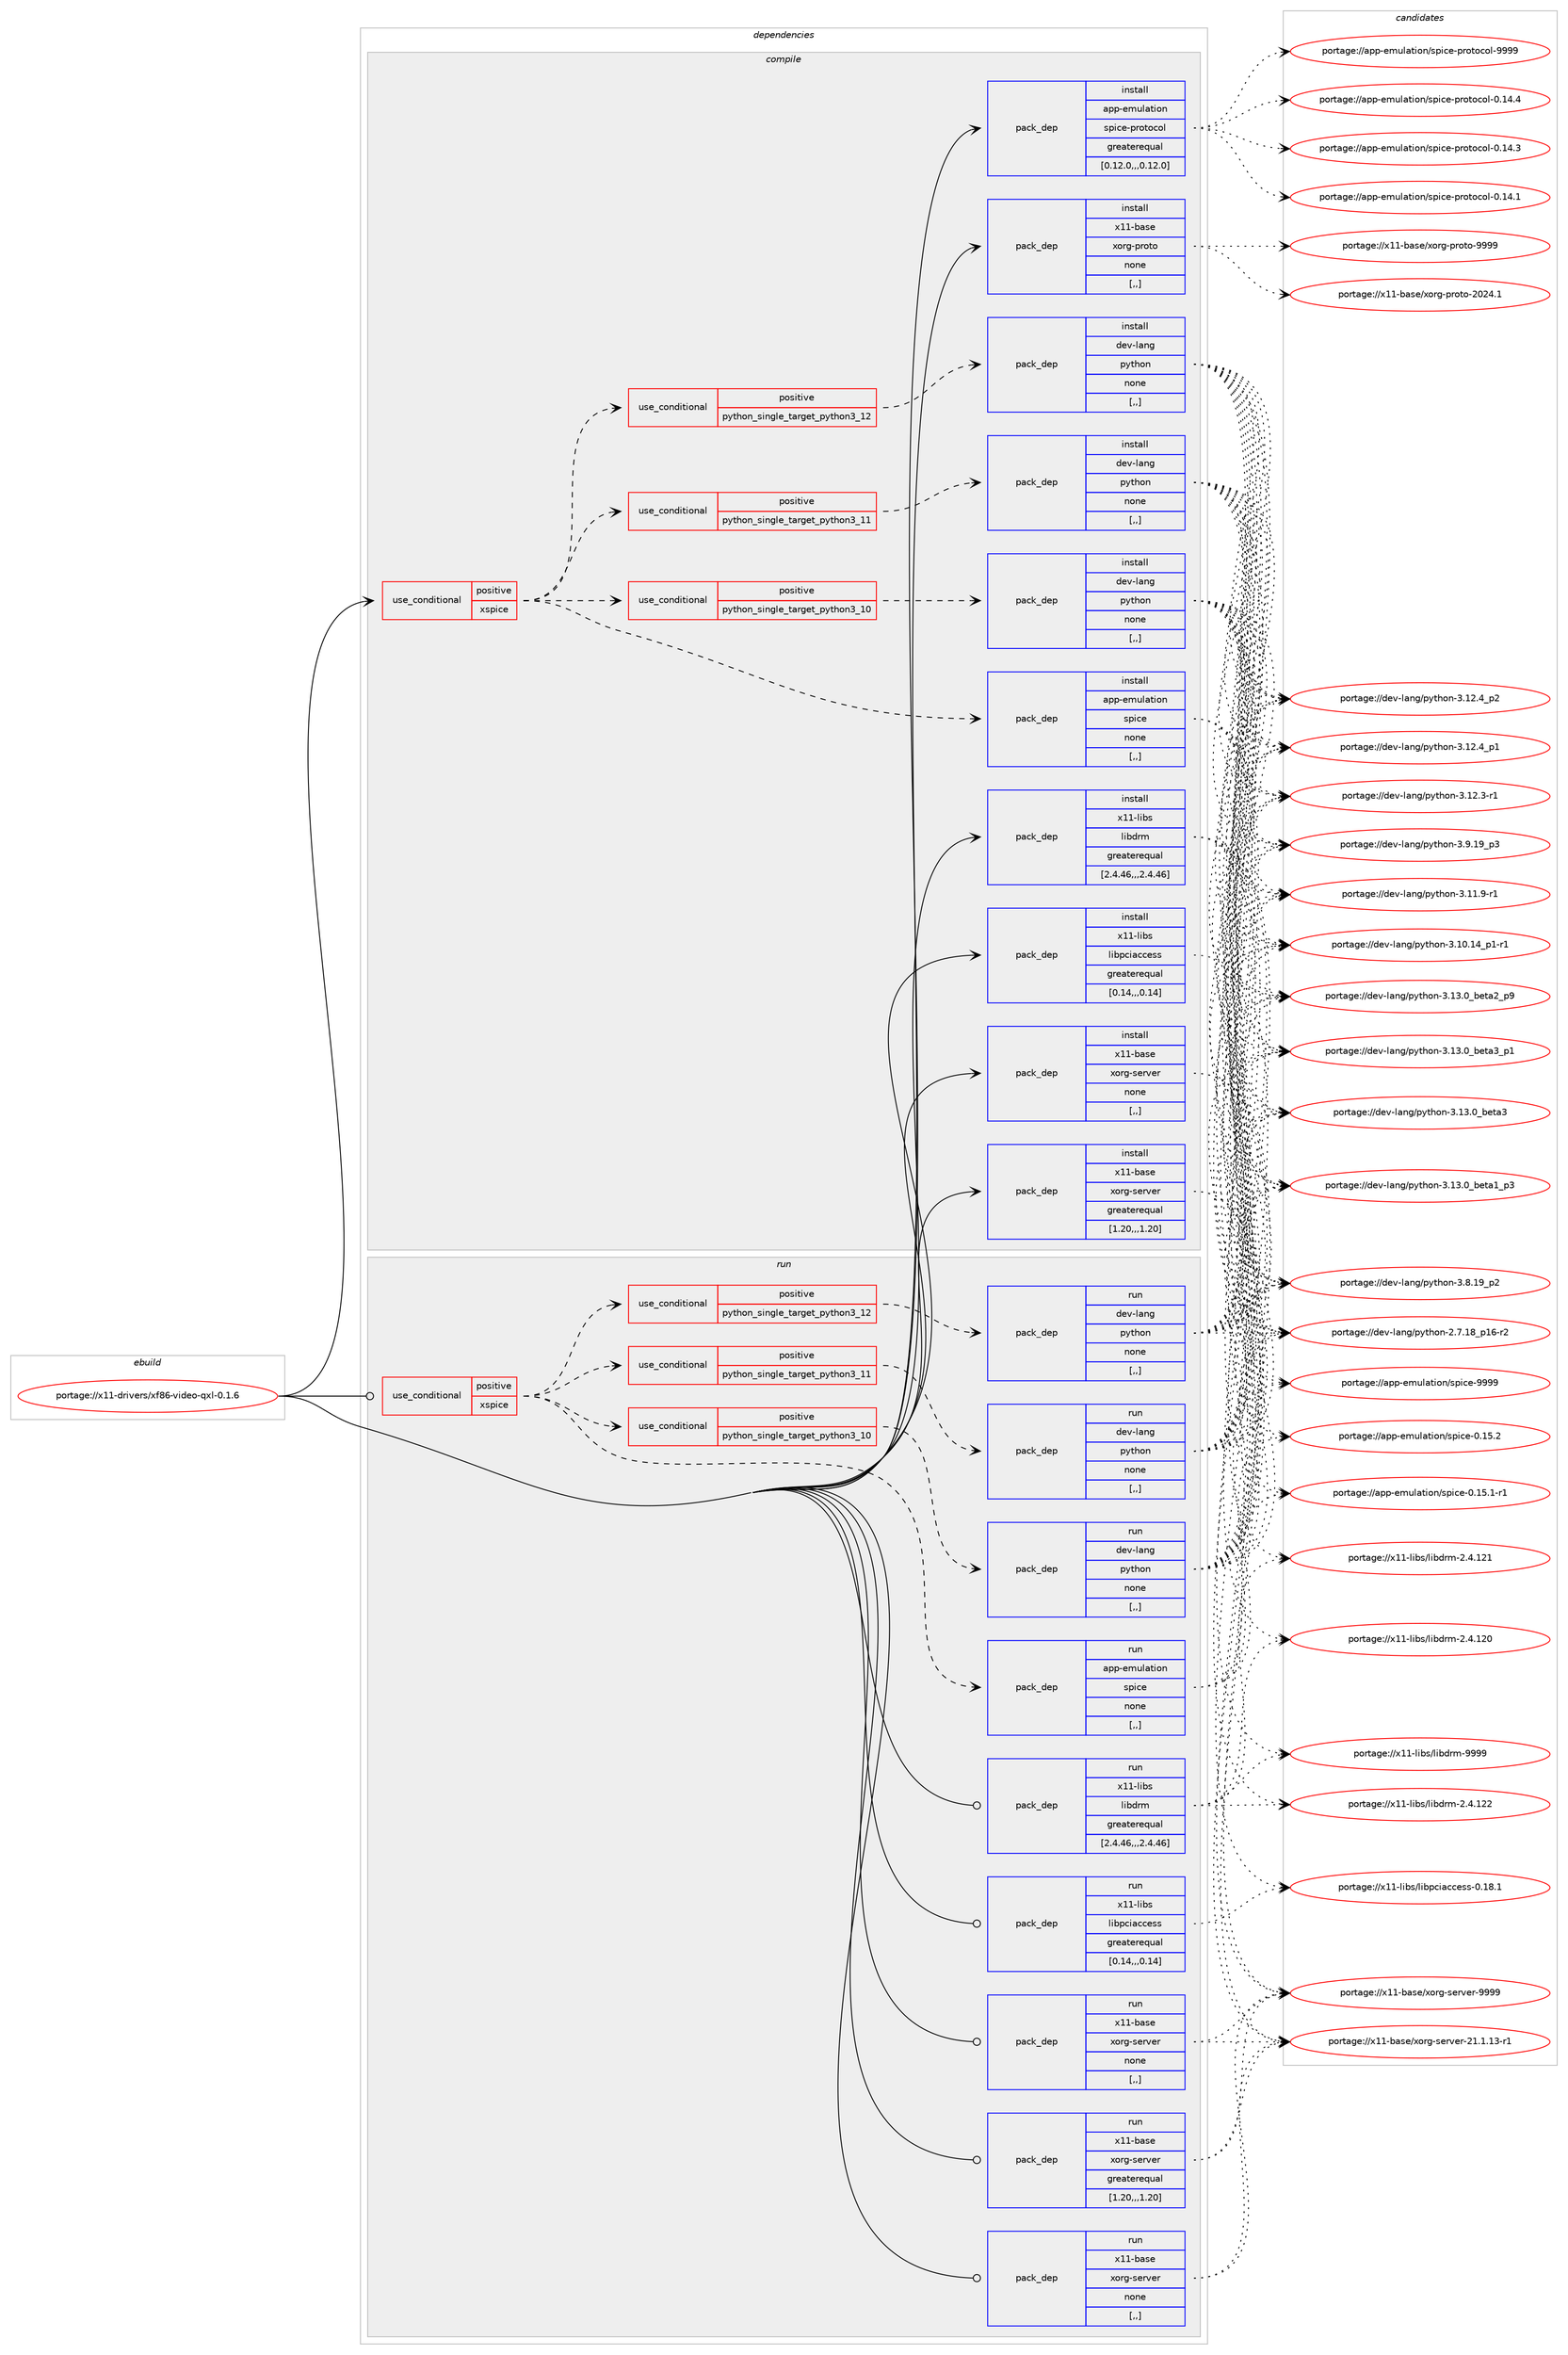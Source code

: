 digraph prolog {

# *************
# Graph options
# *************

newrank=true;
concentrate=true;
compound=true;
graph [rankdir=LR,fontname=Helvetica,fontsize=10,ranksep=1.5];#, ranksep=2.5, nodesep=0.2];
edge  [arrowhead=vee];
node  [fontname=Helvetica,fontsize=10];

# **********
# The ebuild
# **********

subgraph cluster_leftcol {
color=gray;
label=<<i>ebuild</i>>;
id [label="portage://x11-drivers/xf86-video-qxl-0.1.6", color=red, width=4, href="../x11-drivers/xf86-video-qxl-0.1.6.svg"];
}

# ****************
# The dependencies
# ****************

subgraph cluster_midcol {
color=gray;
label=<<i>dependencies</i>>;
subgraph cluster_compile {
fillcolor="#eeeeee";
style=filled;
label=<<i>compile</i>>;
subgraph cond120797 {
dependency454348 [label=<<TABLE BORDER="0" CELLBORDER="1" CELLSPACING="0" CELLPADDING="4"><TR><TD ROWSPAN="3" CELLPADDING="10">use_conditional</TD></TR><TR><TD>positive</TD></TR><TR><TD>xspice</TD></TR></TABLE>>, shape=none, color=red];
subgraph pack330185 {
dependency454349 [label=<<TABLE BORDER="0" CELLBORDER="1" CELLSPACING="0" CELLPADDING="4" WIDTH="220"><TR><TD ROWSPAN="6" CELLPADDING="30">pack_dep</TD></TR><TR><TD WIDTH="110">install</TD></TR><TR><TD>app-emulation</TD></TR><TR><TD>spice</TD></TR><TR><TD>none</TD></TR><TR><TD>[,,]</TD></TR></TABLE>>, shape=none, color=blue];
}
dependency454348:e -> dependency454349:w [weight=20,style="dashed",arrowhead="vee"];
subgraph cond120798 {
dependency454350 [label=<<TABLE BORDER="0" CELLBORDER="1" CELLSPACING="0" CELLPADDING="4"><TR><TD ROWSPAN="3" CELLPADDING="10">use_conditional</TD></TR><TR><TD>positive</TD></TR><TR><TD>python_single_target_python3_10</TD></TR></TABLE>>, shape=none, color=red];
subgraph pack330186 {
dependency454351 [label=<<TABLE BORDER="0" CELLBORDER="1" CELLSPACING="0" CELLPADDING="4" WIDTH="220"><TR><TD ROWSPAN="6" CELLPADDING="30">pack_dep</TD></TR><TR><TD WIDTH="110">install</TD></TR><TR><TD>dev-lang</TD></TR><TR><TD>python</TD></TR><TR><TD>none</TD></TR><TR><TD>[,,]</TD></TR></TABLE>>, shape=none, color=blue];
}
dependency454350:e -> dependency454351:w [weight=20,style="dashed",arrowhead="vee"];
}
dependency454348:e -> dependency454350:w [weight=20,style="dashed",arrowhead="vee"];
subgraph cond120799 {
dependency454352 [label=<<TABLE BORDER="0" CELLBORDER="1" CELLSPACING="0" CELLPADDING="4"><TR><TD ROWSPAN="3" CELLPADDING="10">use_conditional</TD></TR><TR><TD>positive</TD></TR><TR><TD>python_single_target_python3_11</TD></TR></TABLE>>, shape=none, color=red];
subgraph pack330187 {
dependency454353 [label=<<TABLE BORDER="0" CELLBORDER="1" CELLSPACING="0" CELLPADDING="4" WIDTH="220"><TR><TD ROWSPAN="6" CELLPADDING="30">pack_dep</TD></TR><TR><TD WIDTH="110">install</TD></TR><TR><TD>dev-lang</TD></TR><TR><TD>python</TD></TR><TR><TD>none</TD></TR><TR><TD>[,,]</TD></TR></TABLE>>, shape=none, color=blue];
}
dependency454352:e -> dependency454353:w [weight=20,style="dashed",arrowhead="vee"];
}
dependency454348:e -> dependency454352:w [weight=20,style="dashed",arrowhead="vee"];
subgraph cond120800 {
dependency454354 [label=<<TABLE BORDER="0" CELLBORDER="1" CELLSPACING="0" CELLPADDING="4"><TR><TD ROWSPAN="3" CELLPADDING="10">use_conditional</TD></TR><TR><TD>positive</TD></TR><TR><TD>python_single_target_python3_12</TD></TR></TABLE>>, shape=none, color=red];
subgraph pack330188 {
dependency454355 [label=<<TABLE BORDER="0" CELLBORDER="1" CELLSPACING="0" CELLPADDING="4" WIDTH="220"><TR><TD ROWSPAN="6" CELLPADDING="30">pack_dep</TD></TR><TR><TD WIDTH="110">install</TD></TR><TR><TD>dev-lang</TD></TR><TR><TD>python</TD></TR><TR><TD>none</TD></TR><TR><TD>[,,]</TD></TR></TABLE>>, shape=none, color=blue];
}
dependency454354:e -> dependency454355:w [weight=20,style="dashed",arrowhead="vee"];
}
dependency454348:e -> dependency454354:w [weight=20,style="dashed",arrowhead="vee"];
}
id:e -> dependency454348:w [weight=20,style="solid",arrowhead="vee"];
subgraph pack330189 {
dependency454356 [label=<<TABLE BORDER="0" CELLBORDER="1" CELLSPACING="0" CELLPADDING="4" WIDTH="220"><TR><TD ROWSPAN="6" CELLPADDING="30">pack_dep</TD></TR><TR><TD WIDTH="110">install</TD></TR><TR><TD>app-emulation</TD></TR><TR><TD>spice-protocol</TD></TR><TR><TD>greaterequal</TD></TR><TR><TD>[0.12.0,,,0.12.0]</TD></TR></TABLE>>, shape=none, color=blue];
}
id:e -> dependency454356:w [weight=20,style="solid",arrowhead="vee"];
subgraph pack330190 {
dependency454357 [label=<<TABLE BORDER="0" CELLBORDER="1" CELLSPACING="0" CELLPADDING="4" WIDTH="220"><TR><TD ROWSPAN="6" CELLPADDING="30">pack_dep</TD></TR><TR><TD WIDTH="110">install</TD></TR><TR><TD>x11-base</TD></TR><TR><TD>xorg-proto</TD></TR><TR><TD>none</TD></TR><TR><TD>[,,]</TD></TR></TABLE>>, shape=none, color=blue];
}
id:e -> dependency454357:w [weight=20,style="solid",arrowhead="vee"];
subgraph pack330191 {
dependency454358 [label=<<TABLE BORDER="0" CELLBORDER="1" CELLSPACING="0" CELLPADDING="4" WIDTH="220"><TR><TD ROWSPAN="6" CELLPADDING="30">pack_dep</TD></TR><TR><TD WIDTH="110">install</TD></TR><TR><TD>x11-base</TD></TR><TR><TD>xorg-server</TD></TR><TR><TD>greaterequal</TD></TR><TR><TD>[1.20,,,1.20]</TD></TR></TABLE>>, shape=none, color=blue];
}
id:e -> dependency454358:w [weight=20,style="solid",arrowhead="vee"];
subgraph pack330192 {
dependency454359 [label=<<TABLE BORDER="0" CELLBORDER="1" CELLSPACING="0" CELLPADDING="4" WIDTH="220"><TR><TD ROWSPAN="6" CELLPADDING="30">pack_dep</TD></TR><TR><TD WIDTH="110">install</TD></TR><TR><TD>x11-base</TD></TR><TR><TD>xorg-server</TD></TR><TR><TD>none</TD></TR><TR><TD>[,,]</TD></TR></TABLE>>, shape=none, color=blue];
}
id:e -> dependency454359:w [weight=20,style="solid",arrowhead="vee"];
subgraph pack330193 {
dependency454360 [label=<<TABLE BORDER="0" CELLBORDER="1" CELLSPACING="0" CELLPADDING="4" WIDTH="220"><TR><TD ROWSPAN="6" CELLPADDING="30">pack_dep</TD></TR><TR><TD WIDTH="110">install</TD></TR><TR><TD>x11-libs</TD></TR><TR><TD>libdrm</TD></TR><TR><TD>greaterequal</TD></TR><TR><TD>[2.4.46,,,2.4.46]</TD></TR></TABLE>>, shape=none, color=blue];
}
id:e -> dependency454360:w [weight=20,style="solid",arrowhead="vee"];
subgraph pack330194 {
dependency454361 [label=<<TABLE BORDER="0" CELLBORDER="1" CELLSPACING="0" CELLPADDING="4" WIDTH="220"><TR><TD ROWSPAN="6" CELLPADDING="30">pack_dep</TD></TR><TR><TD WIDTH="110">install</TD></TR><TR><TD>x11-libs</TD></TR><TR><TD>libpciaccess</TD></TR><TR><TD>greaterequal</TD></TR><TR><TD>[0.14,,,0.14]</TD></TR></TABLE>>, shape=none, color=blue];
}
id:e -> dependency454361:w [weight=20,style="solid",arrowhead="vee"];
}
subgraph cluster_compileandrun {
fillcolor="#eeeeee";
style=filled;
label=<<i>compile and run</i>>;
}
subgraph cluster_run {
fillcolor="#eeeeee";
style=filled;
label=<<i>run</i>>;
subgraph cond120801 {
dependency454362 [label=<<TABLE BORDER="0" CELLBORDER="1" CELLSPACING="0" CELLPADDING="4"><TR><TD ROWSPAN="3" CELLPADDING="10">use_conditional</TD></TR><TR><TD>positive</TD></TR><TR><TD>xspice</TD></TR></TABLE>>, shape=none, color=red];
subgraph pack330195 {
dependency454363 [label=<<TABLE BORDER="0" CELLBORDER="1" CELLSPACING="0" CELLPADDING="4" WIDTH="220"><TR><TD ROWSPAN="6" CELLPADDING="30">pack_dep</TD></TR><TR><TD WIDTH="110">run</TD></TR><TR><TD>app-emulation</TD></TR><TR><TD>spice</TD></TR><TR><TD>none</TD></TR><TR><TD>[,,]</TD></TR></TABLE>>, shape=none, color=blue];
}
dependency454362:e -> dependency454363:w [weight=20,style="dashed",arrowhead="vee"];
subgraph cond120802 {
dependency454364 [label=<<TABLE BORDER="0" CELLBORDER="1" CELLSPACING="0" CELLPADDING="4"><TR><TD ROWSPAN="3" CELLPADDING="10">use_conditional</TD></TR><TR><TD>positive</TD></TR><TR><TD>python_single_target_python3_10</TD></TR></TABLE>>, shape=none, color=red];
subgraph pack330196 {
dependency454365 [label=<<TABLE BORDER="0" CELLBORDER="1" CELLSPACING="0" CELLPADDING="4" WIDTH="220"><TR><TD ROWSPAN="6" CELLPADDING="30">pack_dep</TD></TR><TR><TD WIDTH="110">run</TD></TR><TR><TD>dev-lang</TD></TR><TR><TD>python</TD></TR><TR><TD>none</TD></TR><TR><TD>[,,]</TD></TR></TABLE>>, shape=none, color=blue];
}
dependency454364:e -> dependency454365:w [weight=20,style="dashed",arrowhead="vee"];
}
dependency454362:e -> dependency454364:w [weight=20,style="dashed",arrowhead="vee"];
subgraph cond120803 {
dependency454366 [label=<<TABLE BORDER="0" CELLBORDER="1" CELLSPACING="0" CELLPADDING="4"><TR><TD ROWSPAN="3" CELLPADDING="10">use_conditional</TD></TR><TR><TD>positive</TD></TR><TR><TD>python_single_target_python3_11</TD></TR></TABLE>>, shape=none, color=red];
subgraph pack330197 {
dependency454367 [label=<<TABLE BORDER="0" CELLBORDER="1" CELLSPACING="0" CELLPADDING="4" WIDTH="220"><TR><TD ROWSPAN="6" CELLPADDING="30">pack_dep</TD></TR><TR><TD WIDTH="110">run</TD></TR><TR><TD>dev-lang</TD></TR><TR><TD>python</TD></TR><TR><TD>none</TD></TR><TR><TD>[,,]</TD></TR></TABLE>>, shape=none, color=blue];
}
dependency454366:e -> dependency454367:w [weight=20,style="dashed",arrowhead="vee"];
}
dependency454362:e -> dependency454366:w [weight=20,style="dashed",arrowhead="vee"];
subgraph cond120804 {
dependency454368 [label=<<TABLE BORDER="0" CELLBORDER="1" CELLSPACING="0" CELLPADDING="4"><TR><TD ROWSPAN="3" CELLPADDING="10">use_conditional</TD></TR><TR><TD>positive</TD></TR><TR><TD>python_single_target_python3_12</TD></TR></TABLE>>, shape=none, color=red];
subgraph pack330198 {
dependency454369 [label=<<TABLE BORDER="0" CELLBORDER="1" CELLSPACING="0" CELLPADDING="4" WIDTH="220"><TR><TD ROWSPAN="6" CELLPADDING="30">pack_dep</TD></TR><TR><TD WIDTH="110">run</TD></TR><TR><TD>dev-lang</TD></TR><TR><TD>python</TD></TR><TR><TD>none</TD></TR><TR><TD>[,,]</TD></TR></TABLE>>, shape=none, color=blue];
}
dependency454368:e -> dependency454369:w [weight=20,style="dashed",arrowhead="vee"];
}
dependency454362:e -> dependency454368:w [weight=20,style="dashed",arrowhead="vee"];
}
id:e -> dependency454362:w [weight=20,style="solid",arrowhead="odot"];
subgraph pack330199 {
dependency454370 [label=<<TABLE BORDER="0" CELLBORDER="1" CELLSPACING="0" CELLPADDING="4" WIDTH="220"><TR><TD ROWSPAN="6" CELLPADDING="30">pack_dep</TD></TR><TR><TD WIDTH="110">run</TD></TR><TR><TD>x11-base</TD></TR><TR><TD>xorg-server</TD></TR><TR><TD>greaterequal</TD></TR><TR><TD>[1.20,,,1.20]</TD></TR></TABLE>>, shape=none, color=blue];
}
id:e -> dependency454370:w [weight=20,style="solid",arrowhead="odot"];
subgraph pack330200 {
dependency454371 [label=<<TABLE BORDER="0" CELLBORDER="1" CELLSPACING="0" CELLPADDING="4" WIDTH="220"><TR><TD ROWSPAN="6" CELLPADDING="30">pack_dep</TD></TR><TR><TD WIDTH="110">run</TD></TR><TR><TD>x11-base</TD></TR><TR><TD>xorg-server</TD></TR><TR><TD>none</TD></TR><TR><TD>[,,]</TD></TR></TABLE>>, shape=none, color=blue];
}
id:e -> dependency454371:w [weight=20,style="solid",arrowhead="odot"];
subgraph pack330201 {
dependency454372 [label=<<TABLE BORDER="0" CELLBORDER="1" CELLSPACING="0" CELLPADDING="4" WIDTH="220"><TR><TD ROWSPAN="6" CELLPADDING="30">pack_dep</TD></TR><TR><TD WIDTH="110">run</TD></TR><TR><TD>x11-base</TD></TR><TR><TD>xorg-server</TD></TR><TR><TD>none</TD></TR><TR><TD>[,,]</TD></TR></TABLE>>, shape=none, color=blue];
}
id:e -> dependency454372:w [weight=20,style="solid",arrowhead="odot"];
subgraph pack330202 {
dependency454373 [label=<<TABLE BORDER="0" CELLBORDER="1" CELLSPACING="0" CELLPADDING="4" WIDTH="220"><TR><TD ROWSPAN="6" CELLPADDING="30">pack_dep</TD></TR><TR><TD WIDTH="110">run</TD></TR><TR><TD>x11-libs</TD></TR><TR><TD>libdrm</TD></TR><TR><TD>greaterequal</TD></TR><TR><TD>[2.4.46,,,2.4.46]</TD></TR></TABLE>>, shape=none, color=blue];
}
id:e -> dependency454373:w [weight=20,style="solid",arrowhead="odot"];
subgraph pack330203 {
dependency454374 [label=<<TABLE BORDER="0" CELLBORDER="1" CELLSPACING="0" CELLPADDING="4" WIDTH="220"><TR><TD ROWSPAN="6" CELLPADDING="30">pack_dep</TD></TR><TR><TD WIDTH="110">run</TD></TR><TR><TD>x11-libs</TD></TR><TR><TD>libpciaccess</TD></TR><TR><TD>greaterequal</TD></TR><TR><TD>[0.14,,,0.14]</TD></TR></TABLE>>, shape=none, color=blue];
}
id:e -> dependency454374:w [weight=20,style="solid",arrowhead="odot"];
}
}

# **************
# The candidates
# **************

subgraph cluster_choices {
rank=same;
color=gray;
label=<<i>candidates</i>>;

subgraph choice330185 {
color=black;
nodesep=1;
choice97112112451011091171089711610511111047115112105991014557575757 [label="portage://app-emulation/spice-9999", color=red, width=4,href="../app-emulation/spice-9999.svg"];
choice971121124510110911710897116105111110471151121059910145484649534650 [label="portage://app-emulation/spice-0.15.2", color=red, width=4,href="../app-emulation/spice-0.15.2.svg"];
choice9711211245101109117108971161051111104711511210599101454846495346494511449 [label="portage://app-emulation/spice-0.15.1-r1", color=red, width=4,href="../app-emulation/spice-0.15.1-r1.svg"];
dependency454349:e -> choice97112112451011091171089711610511111047115112105991014557575757:w [style=dotted,weight="100"];
dependency454349:e -> choice971121124510110911710897116105111110471151121059910145484649534650:w [style=dotted,weight="100"];
dependency454349:e -> choice9711211245101109117108971161051111104711511210599101454846495346494511449:w [style=dotted,weight="100"];
}
subgraph choice330186 {
color=black;
nodesep=1;
choice10010111845108971101034711212111610411111045514649514648959810111697519511249 [label="portage://dev-lang/python-3.13.0_beta3_p1", color=red, width=4,href="../dev-lang/python-3.13.0_beta3_p1.svg"];
choice1001011184510897110103471121211161041111104551464951464895981011169751 [label="portage://dev-lang/python-3.13.0_beta3", color=red, width=4,href="../dev-lang/python-3.13.0_beta3.svg"];
choice10010111845108971101034711212111610411111045514649514648959810111697509511257 [label="portage://dev-lang/python-3.13.0_beta2_p9", color=red, width=4,href="../dev-lang/python-3.13.0_beta2_p9.svg"];
choice10010111845108971101034711212111610411111045514649514648959810111697499511251 [label="portage://dev-lang/python-3.13.0_beta1_p3", color=red, width=4,href="../dev-lang/python-3.13.0_beta1_p3.svg"];
choice100101118451089711010347112121116104111110455146495046529511250 [label="portage://dev-lang/python-3.12.4_p2", color=red, width=4,href="../dev-lang/python-3.12.4_p2.svg"];
choice100101118451089711010347112121116104111110455146495046529511249 [label="portage://dev-lang/python-3.12.4_p1", color=red, width=4,href="../dev-lang/python-3.12.4_p1.svg"];
choice100101118451089711010347112121116104111110455146495046514511449 [label="portage://dev-lang/python-3.12.3-r1", color=red, width=4,href="../dev-lang/python-3.12.3-r1.svg"];
choice100101118451089711010347112121116104111110455146494946574511449 [label="portage://dev-lang/python-3.11.9-r1", color=red, width=4,href="../dev-lang/python-3.11.9-r1.svg"];
choice100101118451089711010347112121116104111110455146494846495295112494511449 [label="portage://dev-lang/python-3.10.14_p1-r1", color=red, width=4,href="../dev-lang/python-3.10.14_p1-r1.svg"];
choice100101118451089711010347112121116104111110455146574649579511251 [label="portage://dev-lang/python-3.9.19_p3", color=red, width=4,href="../dev-lang/python-3.9.19_p3.svg"];
choice100101118451089711010347112121116104111110455146564649579511250 [label="portage://dev-lang/python-3.8.19_p2", color=red, width=4,href="../dev-lang/python-3.8.19_p2.svg"];
choice100101118451089711010347112121116104111110455046554649569511249544511450 [label="portage://dev-lang/python-2.7.18_p16-r2", color=red, width=4,href="../dev-lang/python-2.7.18_p16-r2.svg"];
dependency454351:e -> choice10010111845108971101034711212111610411111045514649514648959810111697519511249:w [style=dotted,weight="100"];
dependency454351:e -> choice1001011184510897110103471121211161041111104551464951464895981011169751:w [style=dotted,weight="100"];
dependency454351:e -> choice10010111845108971101034711212111610411111045514649514648959810111697509511257:w [style=dotted,weight="100"];
dependency454351:e -> choice10010111845108971101034711212111610411111045514649514648959810111697499511251:w [style=dotted,weight="100"];
dependency454351:e -> choice100101118451089711010347112121116104111110455146495046529511250:w [style=dotted,weight="100"];
dependency454351:e -> choice100101118451089711010347112121116104111110455146495046529511249:w [style=dotted,weight="100"];
dependency454351:e -> choice100101118451089711010347112121116104111110455146495046514511449:w [style=dotted,weight="100"];
dependency454351:e -> choice100101118451089711010347112121116104111110455146494946574511449:w [style=dotted,weight="100"];
dependency454351:e -> choice100101118451089711010347112121116104111110455146494846495295112494511449:w [style=dotted,weight="100"];
dependency454351:e -> choice100101118451089711010347112121116104111110455146574649579511251:w [style=dotted,weight="100"];
dependency454351:e -> choice100101118451089711010347112121116104111110455146564649579511250:w [style=dotted,weight="100"];
dependency454351:e -> choice100101118451089711010347112121116104111110455046554649569511249544511450:w [style=dotted,weight="100"];
}
subgraph choice330187 {
color=black;
nodesep=1;
choice10010111845108971101034711212111610411111045514649514648959810111697519511249 [label="portage://dev-lang/python-3.13.0_beta3_p1", color=red, width=4,href="../dev-lang/python-3.13.0_beta3_p1.svg"];
choice1001011184510897110103471121211161041111104551464951464895981011169751 [label="portage://dev-lang/python-3.13.0_beta3", color=red, width=4,href="../dev-lang/python-3.13.0_beta3.svg"];
choice10010111845108971101034711212111610411111045514649514648959810111697509511257 [label="portage://dev-lang/python-3.13.0_beta2_p9", color=red, width=4,href="../dev-lang/python-3.13.0_beta2_p9.svg"];
choice10010111845108971101034711212111610411111045514649514648959810111697499511251 [label="portage://dev-lang/python-3.13.0_beta1_p3", color=red, width=4,href="../dev-lang/python-3.13.0_beta1_p3.svg"];
choice100101118451089711010347112121116104111110455146495046529511250 [label="portage://dev-lang/python-3.12.4_p2", color=red, width=4,href="../dev-lang/python-3.12.4_p2.svg"];
choice100101118451089711010347112121116104111110455146495046529511249 [label="portage://dev-lang/python-3.12.4_p1", color=red, width=4,href="../dev-lang/python-3.12.4_p1.svg"];
choice100101118451089711010347112121116104111110455146495046514511449 [label="portage://dev-lang/python-3.12.3-r1", color=red, width=4,href="../dev-lang/python-3.12.3-r1.svg"];
choice100101118451089711010347112121116104111110455146494946574511449 [label="portage://dev-lang/python-3.11.9-r1", color=red, width=4,href="../dev-lang/python-3.11.9-r1.svg"];
choice100101118451089711010347112121116104111110455146494846495295112494511449 [label="portage://dev-lang/python-3.10.14_p1-r1", color=red, width=4,href="../dev-lang/python-3.10.14_p1-r1.svg"];
choice100101118451089711010347112121116104111110455146574649579511251 [label="portage://dev-lang/python-3.9.19_p3", color=red, width=4,href="../dev-lang/python-3.9.19_p3.svg"];
choice100101118451089711010347112121116104111110455146564649579511250 [label="portage://dev-lang/python-3.8.19_p2", color=red, width=4,href="../dev-lang/python-3.8.19_p2.svg"];
choice100101118451089711010347112121116104111110455046554649569511249544511450 [label="portage://dev-lang/python-2.7.18_p16-r2", color=red, width=4,href="../dev-lang/python-2.7.18_p16-r2.svg"];
dependency454353:e -> choice10010111845108971101034711212111610411111045514649514648959810111697519511249:w [style=dotted,weight="100"];
dependency454353:e -> choice1001011184510897110103471121211161041111104551464951464895981011169751:w [style=dotted,weight="100"];
dependency454353:e -> choice10010111845108971101034711212111610411111045514649514648959810111697509511257:w [style=dotted,weight="100"];
dependency454353:e -> choice10010111845108971101034711212111610411111045514649514648959810111697499511251:w [style=dotted,weight="100"];
dependency454353:e -> choice100101118451089711010347112121116104111110455146495046529511250:w [style=dotted,weight="100"];
dependency454353:e -> choice100101118451089711010347112121116104111110455146495046529511249:w [style=dotted,weight="100"];
dependency454353:e -> choice100101118451089711010347112121116104111110455146495046514511449:w [style=dotted,weight="100"];
dependency454353:e -> choice100101118451089711010347112121116104111110455146494946574511449:w [style=dotted,weight="100"];
dependency454353:e -> choice100101118451089711010347112121116104111110455146494846495295112494511449:w [style=dotted,weight="100"];
dependency454353:e -> choice100101118451089711010347112121116104111110455146574649579511251:w [style=dotted,weight="100"];
dependency454353:e -> choice100101118451089711010347112121116104111110455146564649579511250:w [style=dotted,weight="100"];
dependency454353:e -> choice100101118451089711010347112121116104111110455046554649569511249544511450:w [style=dotted,weight="100"];
}
subgraph choice330188 {
color=black;
nodesep=1;
choice10010111845108971101034711212111610411111045514649514648959810111697519511249 [label="portage://dev-lang/python-3.13.0_beta3_p1", color=red, width=4,href="../dev-lang/python-3.13.0_beta3_p1.svg"];
choice1001011184510897110103471121211161041111104551464951464895981011169751 [label="portage://dev-lang/python-3.13.0_beta3", color=red, width=4,href="../dev-lang/python-3.13.0_beta3.svg"];
choice10010111845108971101034711212111610411111045514649514648959810111697509511257 [label="portage://dev-lang/python-3.13.0_beta2_p9", color=red, width=4,href="../dev-lang/python-3.13.0_beta2_p9.svg"];
choice10010111845108971101034711212111610411111045514649514648959810111697499511251 [label="portage://dev-lang/python-3.13.0_beta1_p3", color=red, width=4,href="../dev-lang/python-3.13.0_beta1_p3.svg"];
choice100101118451089711010347112121116104111110455146495046529511250 [label="portage://dev-lang/python-3.12.4_p2", color=red, width=4,href="../dev-lang/python-3.12.4_p2.svg"];
choice100101118451089711010347112121116104111110455146495046529511249 [label="portage://dev-lang/python-3.12.4_p1", color=red, width=4,href="../dev-lang/python-3.12.4_p1.svg"];
choice100101118451089711010347112121116104111110455146495046514511449 [label="portage://dev-lang/python-3.12.3-r1", color=red, width=4,href="../dev-lang/python-3.12.3-r1.svg"];
choice100101118451089711010347112121116104111110455146494946574511449 [label="portage://dev-lang/python-3.11.9-r1", color=red, width=4,href="../dev-lang/python-3.11.9-r1.svg"];
choice100101118451089711010347112121116104111110455146494846495295112494511449 [label="portage://dev-lang/python-3.10.14_p1-r1", color=red, width=4,href="../dev-lang/python-3.10.14_p1-r1.svg"];
choice100101118451089711010347112121116104111110455146574649579511251 [label="portage://dev-lang/python-3.9.19_p3", color=red, width=4,href="../dev-lang/python-3.9.19_p3.svg"];
choice100101118451089711010347112121116104111110455146564649579511250 [label="portage://dev-lang/python-3.8.19_p2", color=red, width=4,href="../dev-lang/python-3.8.19_p2.svg"];
choice100101118451089711010347112121116104111110455046554649569511249544511450 [label="portage://dev-lang/python-2.7.18_p16-r2", color=red, width=4,href="../dev-lang/python-2.7.18_p16-r2.svg"];
dependency454355:e -> choice10010111845108971101034711212111610411111045514649514648959810111697519511249:w [style=dotted,weight="100"];
dependency454355:e -> choice1001011184510897110103471121211161041111104551464951464895981011169751:w [style=dotted,weight="100"];
dependency454355:e -> choice10010111845108971101034711212111610411111045514649514648959810111697509511257:w [style=dotted,weight="100"];
dependency454355:e -> choice10010111845108971101034711212111610411111045514649514648959810111697499511251:w [style=dotted,weight="100"];
dependency454355:e -> choice100101118451089711010347112121116104111110455146495046529511250:w [style=dotted,weight="100"];
dependency454355:e -> choice100101118451089711010347112121116104111110455146495046529511249:w [style=dotted,weight="100"];
dependency454355:e -> choice100101118451089711010347112121116104111110455146495046514511449:w [style=dotted,weight="100"];
dependency454355:e -> choice100101118451089711010347112121116104111110455146494946574511449:w [style=dotted,weight="100"];
dependency454355:e -> choice100101118451089711010347112121116104111110455146494846495295112494511449:w [style=dotted,weight="100"];
dependency454355:e -> choice100101118451089711010347112121116104111110455146574649579511251:w [style=dotted,weight="100"];
dependency454355:e -> choice100101118451089711010347112121116104111110455146564649579511250:w [style=dotted,weight="100"];
dependency454355:e -> choice100101118451089711010347112121116104111110455046554649569511249544511450:w [style=dotted,weight="100"];
}
subgraph choice330189 {
color=black;
nodesep=1;
choice971121124510110911710897116105111110471151121059910145112114111116111991111084557575757 [label="portage://app-emulation/spice-protocol-9999", color=red, width=4,href="../app-emulation/spice-protocol-9999.svg"];
choice9711211245101109117108971161051111104711511210599101451121141111161119911110845484649524652 [label="portage://app-emulation/spice-protocol-0.14.4", color=red, width=4,href="../app-emulation/spice-protocol-0.14.4.svg"];
choice9711211245101109117108971161051111104711511210599101451121141111161119911110845484649524651 [label="portage://app-emulation/spice-protocol-0.14.3", color=red, width=4,href="../app-emulation/spice-protocol-0.14.3.svg"];
choice9711211245101109117108971161051111104711511210599101451121141111161119911110845484649524649 [label="portage://app-emulation/spice-protocol-0.14.1", color=red, width=4,href="../app-emulation/spice-protocol-0.14.1.svg"];
dependency454356:e -> choice971121124510110911710897116105111110471151121059910145112114111116111991111084557575757:w [style=dotted,weight="100"];
dependency454356:e -> choice9711211245101109117108971161051111104711511210599101451121141111161119911110845484649524652:w [style=dotted,weight="100"];
dependency454356:e -> choice9711211245101109117108971161051111104711511210599101451121141111161119911110845484649524651:w [style=dotted,weight="100"];
dependency454356:e -> choice9711211245101109117108971161051111104711511210599101451121141111161119911110845484649524649:w [style=dotted,weight="100"];
}
subgraph choice330190 {
color=black;
nodesep=1;
choice120494945989711510147120111114103451121141111161114557575757 [label="portage://x11-base/xorg-proto-9999", color=red, width=4,href="../x11-base/xorg-proto-9999.svg"];
choice1204949459897115101471201111141034511211411111611145504850524649 [label="portage://x11-base/xorg-proto-2024.1", color=red, width=4,href="../x11-base/xorg-proto-2024.1.svg"];
dependency454357:e -> choice120494945989711510147120111114103451121141111161114557575757:w [style=dotted,weight="100"];
dependency454357:e -> choice1204949459897115101471201111141034511211411111611145504850524649:w [style=dotted,weight="100"];
}
subgraph choice330191 {
color=black;
nodesep=1;
choice120494945989711510147120111114103451151011141181011144557575757 [label="portage://x11-base/xorg-server-9999", color=red, width=4,href="../x11-base/xorg-server-9999.svg"];
choice1204949459897115101471201111141034511510111411810111445504946494649514511449 [label="portage://x11-base/xorg-server-21.1.13-r1", color=red, width=4,href="../x11-base/xorg-server-21.1.13-r1.svg"];
dependency454358:e -> choice120494945989711510147120111114103451151011141181011144557575757:w [style=dotted,weight="100"];
dependency454358:e -> choice1204949459897115101471201111141034511510111411810111445504946494649514511449:w [style=dotted,weight="100"];
}
subgraph choice330192 {
color=black;
nodesep=1;
choice120494945989711510147120111114103451151011141181011144557575757 [label="portage://x11-base/xorg-server-9999", color=red, width=4,href="../x11-base/xorg-server-9999.svg"];
choice1204949459897115101471201111141034511510111411810111445504946494649514511449 [label="portage://x11-base/xorg-server-21.1.13-r1", color=red, width=4,href="../x11-base/xorg-server-21.1.13-r1.svg"];
dependency454359:e -> choice120494945989711510147120111114103451151011141181011144557575757:w [style=dotted,weight="100"];
dependency454359:e -> choice1204949459897115101471201111141034511510111411810111445504946494649514511449:w [style=dotted,weight="100"];
}
subgraph choice330193 {
color=black;
nodesep=1;
choice1204949451081059811547108105981001141094557575757 [label="portage://x11-libs/libdrm-9999", color=red, width=4,href="../x11-libs/libdrm-9999.svg"];
choice1204949451081059811547108105981001141094550465246495050 [label="portage://x11-libs/libdrm-2.4.122", color=red, width=4,href="../x11-libs/libdrm-2.4.122.svg"];
choice1204949451081059811547108105981001141094550465246495049 [label="portage://x11-libs/libdrm-2.4.121", color=red, width=4,href="../x11-libs/libdrm-2.4.121.svg"];
choice1204949451081059811547108105981001141094550465246495048 [label="portage://x11-libs/libdrm-2.4.120", color=red, width=4,href="../x11-libs/libdrm-2.4.120.svg"];
dependency454360:e -> choice1204949451081059811547108105981001141094557575757:w [style=dotted,weight="100"];
dependency454360:e -> choice1204949451081059811547108105981001141094550465246495050:w [style=dotted,weight="100"];
dependency454360:e -> choice1204949451081059811547108105981001141094550465246495049:w [style=dotted,weight="100"];
dependency454360:e -> choice1204949451081059811547108105981001141094550465246495048:w [style=dotted,weight="100"];
}
subgraph choice330194 {
color=black;
nodesep=1;
choice1204949451081059811547108105981129910597999910111511545484649564649 [label="portage://x11-libs/libpciaccess-0.18.1", color=red, width=4,href="../x11-libs/libpciaccess-0.18.1.svg"];
dependency454361:e -> choice1204949451081059811547108105981129910597999910111511545484649564649:w [style=dotted,weight="100"];
}
subgraph choice330195 {
color=black;
nodesep=1;
choice97112112451011091171089711610511111047115112105991014557575757 [label="portage://app-emulation/spice-9999", color=red, width=4,href="../app-emulation/spice-9999.svg"];
choice971121124510110911710897116105111110471151121059910145484649534650 [label="portage://app-emulation/spice-0.15.2", color=red, width=4,href="../app-emulation/spice-0.15.2.svg"];
choice9711211245101109117108971161051111104711511210599101454846495346494511449 [label="portage://app-emulation/spice-0.15.1-r1", color=red, width=4,href="../app-emulation/spice-0.15.1-r1.svg"];
dependency454363:e -> choice97112112451011091171089711610511111047115112105991014557575757:w [style=dotted,weight="100"];
dependency454363:e -> choice971121124510110911710897116105111110471151121059910145484649534650:w [style=dotted,weight="100"];
dependency454363:e -> choice9711211245101109117108971161051111104711511210599101454846495346494511449:w [style=dotted,weight="100"];
}
subgraph choice330196 {
color=black;
nodesep=1;
choice10010111845108971101034711212111610411111045514649514648959810111697519511249 [label="portage://dev-lang/python-3.13.0_beta3_p1", color=red, width=4,href="../dev-lang/python-3.13.0_beta3_p1.svg"];
choice1001011184510897110103471121211161041111104551464951464895981011169751 [label="portage://dev-lang/python-3.13.0_beta3", color=red, width=4,href="../dev-lang/python-3.13.0_beta3.svg"];
choice10010111845108971101034711212111610411111045514649514648959810111697509511257 [label="portage://dev-lang/python-3.13.0_beta2_p9", color=red, width=4,href="../dev-lang/python-3.13.0_beta2_p9.svg"];
choice10010111845108971101034711212111610411111045514649514648959810111697499511251 [label="portage://dev-lang/python-3.13.0_beta1_p3", color=red, width=4,href="../dev-lang/python-3.13.0_beta1_p3.svg"];
choice100101118451089711010347112121116104111110455146495046529511250 [label="portage://dev-lang/python-3.12.4_p2", color=red, width=4,href="../dev-lang/python-3.12.4_p2.svg"];
choice100101118451089711010347112121116104111110455146495046529511249 [label="portage://dev-lang/python-3.12.4_p1", color=red, width=4,href="../dev-lang/python-3.12.4_p1.svg"];
choice100101118451089711010347112121116104111110455146495046514511449 [label="portage://dev-lang/python-3.12.3-r1", color=red, width=4,href="../dev-lang/python-3.12.3-r1.svg"];
choice100101118451089711010347112121116104111110455146494946574511449 [label="portage://dev-lang/python-3.11.9-r1", color=red, width=4,href="../dev-lang/python-3.11.9-r1.svg"];
choice100101118451089711010347112121116104111110455146494846495295112494511449 [label="portage://dev-lang/python-3.10.14_p1-r1", color=red, width=4,href="../dev-lang/python-3.10.14_p1-r1.svg"];
choice100101118451089711010347112121116104111110455146574649579511251 [label="portage://dev-lang/python-3.9.19_p3", color=red, width=4,href="../dev-lang/python-3.9.19_p3.svg"];
choice100101118451089711010347112121116104111110455146564649579511250 [label="portage://dev-lang/python-3.8.19_p2", color=red, width=4,href="../dev-lang/python-3.8.19_p2.svg"];
choice100101118451089711010347112121116104111110455046554649569511249544511450 [label="portage://dev-lang/python-2.7.18_p16-r2", color=red, width=4,href="../dev-lang/python-2.7.18_p16-r2.svg"];
dependency454365:e -> choice10010111845108971101034711212111610411111045514649514648959810111697519511249:w [style=dotted,weight="100"];
dependency454365:e -> choice1001011184510897110103471121211161041111104551464951464895981011169751:w [style=dotted,weight="100"];
dependency454365:e -> choice10010111845108971101034711212111610411111045514649514648959810111697509511257:w [style=dotted,weight="100"];
dependency454365:e -> choice10010111845108971101034711212111610411111045514649514648959810111697499511251:w [style=dotted,weight="100"];
dependency454365:e -> choice100101118451089711010347112121116104111110455146495046529511250:w [style=dotted,weight="100"];
dependency454365:e -> choice100101118451089711010347112121116104111110455146495046529511249:w [style=dotted,weight="100"];
dependency454365:e -> choice100101118451089711010347112121116104111110455146495046514511449:w [style=dotted,weight="100"];
dependency454365:e -> choice100101118451089711010347112121116104111110455146494946574511449:w [style=dotted,weight="100"];
dependency454365:e -> choice100101118451089711010347112121116104111110455146494846495295112494511449:w [style=dotted,weight="100"];
dependency454365:e -> choice100101118451089711010347112121116104111110455146574649579511251:w [style=dotted,weight="100"];
dependency454365:e -> choice100101118451089711010347112121116104111110455146564649579511250:w [style=dotted,weight="100"];
dependency454365:e -> choice100101118451089711010347112121116104111110455046554649569511249544511450:w [style=dotted,weight="100"];
}
subgraph choice330197 {
color=black;
nodesep=1;
choice10010111845108971101034711212111610411111045514649514648959810111697519511249 [label="portage://dev-lang/python-3.13.0_beta3_p1", color=red, width=4,href="../dev-lang/python-3.13.0_beta3_p1.svg"];
choice1001011184510897110103471121211161041111104551464951464895981011169751 [label="portage://dev-lang/python-3.13.0_beta3", color=red, width=4,href="../dev-lang/python-3.13.0_beta3.svg"];
choice10010111845108971101034711212111610411111045514649514648959810111697509511257 [label="portage://dev-lang/python-3.13.0_beta2_p9", color=red, width=4,href="../dev-lang/python-3.13.0_beta2_p9.svg"];
choice10010111845108971101034711212111610411111045514649514648959810111697499511251 [label="portage://dev-lang/python-3.13.0_beta1_p3", color=red, width=4,href="../dev-lang/python-3.13.0_beta1_p3.svg"];
choice100101118451089711010347112121116104111110455146495046529511250 [label="portage://dev-lang/python-3.12.4_p2", color=red, width=4,href="../dev-lang/python-3.12.4_p2.svg"];
choice100101118451089711010347112121116104111110455146495046529511249 [label="portage://dev-lang/python-3.12.4_p1", color=red, width=4,href="../dev-lang/python-3.12.4_p1.svg"];
choice100101118451089711010347112121116104111110455146495046514511449 [label="portage://dev-lang/python-3.12.3-r1", color=red, width=4,href="../dev-lang/python-3.12.3-r1.svg"];
choice100101118451089711010347112121116104111110455146494946574511449 [label="portage://dev-lang/python-3.11.9-r1", color=red, width=4,href="../dev-lang/python-3.11.9-r1.svg"];
choice100101118451089711010347112121116104111110455146494846495295112494511449 [label="portage://dev-lang/python-3.10.14_p1-r1", color=red, width=4,href="../dev-lang/python-3.10.14_p1-r1.svg"];
choice100101118451089711010347112121116104111110455146574649579511251 [label="portage://dev-lang/python-3.9.19_p3", color=red, width=4,href="../dev-lang/python-3.9.19_p3.svg"];
choice100101118451089711010347112121116104111110455146564649579511250 [label="portage://dev-lang/python-3.8.19_p2", color=red, width=4,href="../dev-lang/python-3.8.19_p2.svg"];
choice100101118451089711010347112121116104111110455046554649569511249544511450 [label="portage://dev-lang/python-2.7.18_p16-r2", color=red, width=4,href="../dev-lang/python-2.7.18_p16-r2.svg"];
dependency454367:e -> choice10010111845108971101034711212111610411111045514649514648959810111697519511249:w [style=dotted,weight="100"];
dependency454367:e -> choice1001011184510897110103471121211161041111104551464951464895981011169751:w [style=dotted,weight="100"];
dependency454367:e -> choice10010111845108971101034711212111610411111045514649514648959810111697509511257:w [style=dotted,weight="100"];
dependency454367:e -> choice10010111845108971101034711212111610411111045514649514648959810111697499511251:w [style=dotted,weight="100"];
dependency454367:e -> choice100101118451089711010347112121116104111110455146495046529511250:w [style=dotted,weight="100"];
dependency454367:e -> choice100101118451089711010347112121116104111110455146495046529511249:w [style=dotted,weight="100"];
dependency454367:e -> choice100101118451089711010347112121116104111110455146495046514511449:w [style=dotted,weight="100"];
dependency454367:e -> choice100101118451089711010347112121116104111110455146494946574511449:w [style=dotted,weight="100"];
dependency454367:e -> choice100101118451089711010347112121116104111110455146494846495295112494511449:w [style=dotted,weight="100"];
dependency454367:e -> choice100101118451089711010347112121116104111110455146574649579511251:w [style=dotted,weight="100"];
dependency454367:e -> choice100101118451089711010347112121116104111110455146564649579511250:w [style=dotted,weight="100"];
dependency454367:e -> choice100101118451089711010347112121116104111110455046554649569511249544511450:w [style=dotted,weight="100"];
}
subgraph choice330198 {
color=black;
nodesep=1;
choice10010111845108971101034711212111610411111045514649514648959810111697519511249 [label="portage://dev-lang/python-3.13.0_beta3_p1", color=red, width=4,href="../dev-lang/python-3.13.0_beta3_p1.svg"];
choice1001011184510897110103471121211161041111104551464951464895981011169751 [label="portage://dev-lang/python-3.13.0_beta3", color=red, width=4,href="../dev-lang/python-3.13.0_beta3.svg"];
choice10010111845108971101034711212111610411111045514649514648959810111697509511257 [label="portage://dev-lang/python-3.13.0_beta2_p9", color=red, width=4,href="../dev-lang/python-3.13.0_beta2_p9.svg"];
choice10010111845108971101034711212111610411111045514649514648959810111697499511251 [label="portage://dev-lang/python-3.13.0_beta1_p3", color=red, width=4,href="../dev-lang/python-3.13.0_beta1_p3.svg"];
choice100101118451089711010347112121116104111110455146495046529511250 [label="portage://dev-lang/python-3.12.4_p2", color=red, width=4,href="../dev-lang/python-3.12.4_p2.svg"];
choice100101118451089711010347112121116104111110455146495046529511249 [label="portage://dev-lang/python-3.12.4_p1", color=red, width=4,href="../dev-lang/python-3.12.4_p1.svg"];
choice100101118451089711010347112121116104111110455146495046514511449 [label="portage://dev-lang/python-3.12.3-r1", color=red, width=4,href="../dev-lang/python-3.12.3-r1.svg"];
choice100101118451089711010347112121116104111110455146494946574511449 [label="portage://dev-lang/python-3.11.9-r1", color=red, width=4,href="../dev-lang/python-3.11.9-r1.svg"];
choice100101118451089711010347112121116104111110455146494846495295112494511449 [label="portage://dev-lang/python-3.10.14_p1-r1", color=red, width=4,href="../dev-lang/python-3.10.14_p1-r1.svg"];
choice100101118451089711010347112121116104111110455146574649579511251 [label="portage://dev-lang/python-3.9.19_p3", color=red, width=4,href="../dev-lang/python-3.9.19_p3.svg"];
choice100101118451089711010347112121116104111110455146564649579511250 [label="portage://dev-lang/python-3.8.19_p2", color=red, width=4,href="../dev-lang/python-3.8.19_p2.svg"];
choice100101118451089711010347112121116104111110455046554649569511249544511450 [label="portage://dev-lang/python-2.7.18_p16-r2", color=red, width=4,href="../dev-lang/python-2.7.18_p16-r2.svg"];
dependency454369:e -> choice10010111845108971101034711212111610411111045514649514648959810111697519511249:w [style=dotted,weight="100"];
dependency454369:e -> choice1001011184510897110103471121211161041111104551464951464895981011169751:w [style=dotted,weight="100"];
dependency454369:e -> choice10010111845108971101034711212111610411111045514649514648959810111697509511257:w [style=dotted,weight="100"];
dependency454369:e -> choice10010111845108971101034711212111610411111045514649514648959810111697499511251:w [style=dotted,weight="100"];
dependency454369:e -> choice100101118451089711010347112121116104111110455146495046529511250:w [style=dotted,weight="100"];
dependency454369:e -> choice100101118451089711010347112121116104111110455146495046529511249:w [style=dotted,weight="100"];
dependency454369:e -> choice100101118451089711010347112121116104111110455146495046514511449:w [style=dotted,weight="100"];
dependency454369:e -> choice100101118451089711010347112121116104111110455146494946574511449:w [style=dotted,weight="100"];
dependency454369:e -> choice100101118451089711010347112121116104111110455146494846495295112494511449:w [style=dotted,weight="100"];
dependency454369:e -> choice100101118451089711010347112121116104111110455146574649579511251:w [style=dotted,weight="100"];
dependency454369:e -> choice100101118451089711010347112121116104111110455146564649579511250:w [style=dotted,weight="100"];
dependency454369:e -> choice100101118451089711010347112121116104111110455046554649569511249544511450:w [style=dotted,weight="100"];
}
subgraph choice330199 {
color=black;
nodesep=1;
choice120494945989711510147120111114103451151011141181011144557575757 [label="portage://x11-base/xorg-server-9999", color=red, width=4,href="../x11-base/xorg-server-9999.svg"];
choice1204949459897115101471201111141034511510111411810111445504946494649514511449 [label="portage://x11-base/xorg-server-21.1.13-r1", color=red, width=4,href="../x11-base/xorg-server-21.1.13-r1.svg"];
dependency454370:e -> choice120494945989711510147120111114103451151011141181011144557575757:w [style=dotted,weight="100"];
dependency454370:e -> choice1204949459897115101471201111141034511510111411810111445504946494649514511449:w [style=dotted,weight="100"];
}
subgraph choice330200 {
color=black;
nodesep=1;
choice120494945989711510147120111114103451151011141181011144557575757 [label="portage://x11-base/xorg-server-9999", color=red, width=4,href="../x11-base/xorg-server-9999.svg"];
choice1204949459897115101471201111141034511510111411810111445504946494649514511449 [label="portage://x11-base/xorg-server-21.1.13-r1", color=red, width=4,href="../x11-base/xorg-server-21.1.13-r1.svg"];
dependency454371:e -> choice120494945989711510147120111114103451151011141181011144557575757:w [style=dotted,weight="100"];
dependency454371:e -> choice1204949459897115101471201111141034511510111411810111445504946494649514511449:w [style=dotted,weight="100"];
}
subgraph choice330201 {
color=black;
nodesep=1;
choice120494945989711510147120111114103451151011141181011144557575757 [label="portage://x11-base/xorg-server-9999", color=red, width=4,href="../x11-base/xorg-server-9999.svg"];
choice1204949459897115101471201111141034511510111411810111445504946494649514511449 [label="portage://x11-base/xorg-server-21.1.13-r1", color=red, width=4,href="../x11-base/xorg-server-21.1.13-r1.svg"];
dependency454372:e -> choice120494945989711510147120111114103451151011141181011144557575757:w [style=dotted,weight="100"];
dependency454372:e -> choice1204949459897115101471201111141034511510111411810111445504946494649514511449:w [style=dotted,weight="100"];
}
subgraph choice330202 {
color=black;
nodesep=1;
choice1204949451081059811547108105981001141094557575757 [label="portage://x11-libs/libdrm-9999", color=red, width=4,href="../x11-libs/libdrm-9999.svg"];
choice1204949451081059811547108105981001141094550465246495050 [label="portage://x11-libs/libdrm-2.4.122", color=red, width=4,href="../x11-libs/libdrm-2.4.122.svg"];
choice1204949451081059811547108105981001141094550465246495049 [label="portage://x11-libs/libdrm-2.4.121", color=red, width=4,href="../x11-libs/libdrm-2.4.121.svg"];
choice1204949451081059811547108105981001141094550465246495048 [label="portage://x11-libs/libdrm-2.4.120", color=red, width=4,href="../x11-libs/libdrm-2.4.120.svg"];
dependency454373:e -> choice1204949451081059811547108105981001141094557575757:w [style=dotted,weight="100"];
dependency454373:e -> choice1204949451081059811547108105981001141094550465246495050:w [style=dotted,weight="100"];
dependency454373:e -> choice1204949451081059811547108105981001141094550465246495049:w [style=dotted,weight="100"];
dependency454373:e -> choice1204949451081059811547108105981001141094550465246495048:w [style=dotted,weight="100"];
}
subgraph choice330203 {
color=black;
nodesep=1;
choice1204949451081059811547108105981129910597999910111511545484649564649 [label="portage://x11-libs/libpciaccess-0.18.1", color=red, width=4,href="../x11-libs/libpciaccess-0.18.1.svg"];
dependency454374:e -> choice1204949451081059811547108105981129910597999910111511545484649564649:w [style=dotted,weight="100"];
}
}

}
